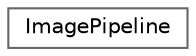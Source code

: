 digraph "Graphical Class Hierarchy"
{
 // LATEX_PDF_SIZE
  bgcolor="transparent";
  edge [fontname=Helvetica,fontsize=10,labelfontname=Helvetica,labelfontsize=10];
  node [fontname=Helvetica,fontsize=10,shape=box,height=0.2,width=0.4];
  rankdir="LR";
  Node0 [label="ImagePipeline",height=0.2,width=0.4,color="grey40", fillcolor="white", style="filled",URL="$a00060.html",tooltip=" "];
}
